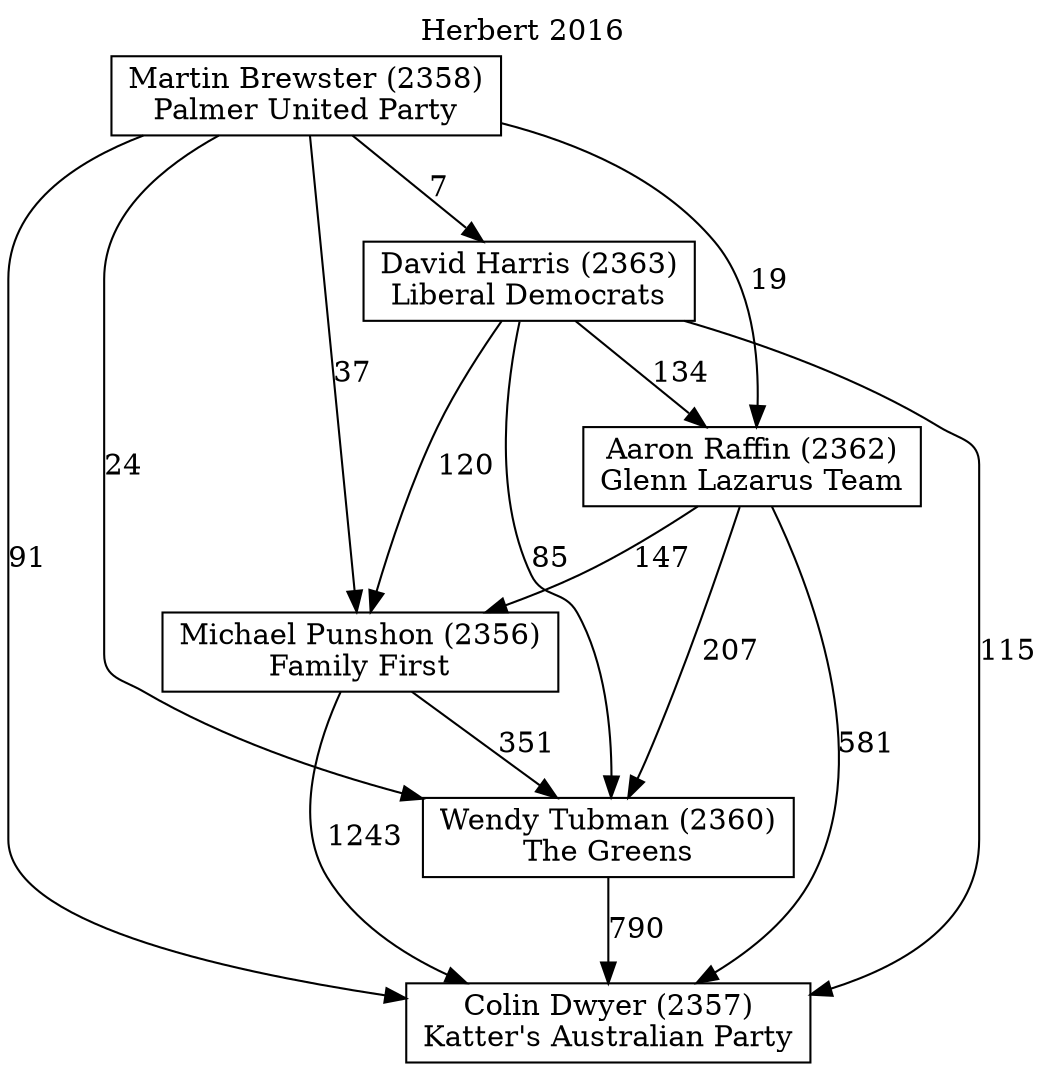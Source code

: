 // House preference flow
digraph "Colin Dwyer (2357)_Herbert_2016" {
	graph [label="Herbert 2016" labelloc=t mclimit=2]
	node [shape=box]
	"Colin Dwyer (2357)" [label="Colin Dwyer (2357)
Katter's Australian Party"]
	"Wendy Tubman (2360)" [label="Wendy Tubman (2360)
The Greens"]
	"Michael Punshon (2356)" [label="Michael Punshon (2356)
Family First"]
	"Aaron Raffin (2362)" [label="Aaron Raffin (2362)
Glenn Lazarus Team"]
	"David Harris (2363)" [label="David Harris (2363)
Liberal Democrats"]
	"Martin Brewster (2358)" [label="Martin Brewster (2358)
Palmer United Party"]
	"Wendy Tubman (2360)" -> "Colin Dwyer (2357)" [label=790]
	"Michael Punshon (2356)" -> "Wendy Tubman (2360)" [label=351]
	"Aaron Raffin (2362)" -> "Michael Punshon (2356)" [label=147]
	"David Harris (2363)" -> "Aaron Raffin (2362)" [label=134]
	"Martin Brewster (2358)" -> "David Harris (2363)" [label=7]
	"Michael Punshon (2356)" -> "Colin Dwyer (2357)" [label=1243]
	"Aaron Raffin (2362)" -> "Colin Dwyer (2357)" [label=581]
	"David Harris (2363)" -> "Colin Dwyer (2357)" [label=115]
	"Martin Brewster (2358)" -> "Colin Dwyer (2357)" [label=91]
	"Martin Brewster (2358)" -> "Aaron Raffin (2362)" [label=19]
	"David Harris (2363)" -> "Michael Punshon (2356)" [label=120]
	"Martin Brewster (2358)" -> "Michael Punshon (2356)" [label=37]
	"Aaron Raffin (2362)" -> "Wendy Tubman (2360)" [label=207]
	"David Harris (2363)" -> "Wendy Tubman (2360)" [label=85]
	"Martin Brewster (2358)" -> "Wendy Tubman (2360)" [label=24]
}

